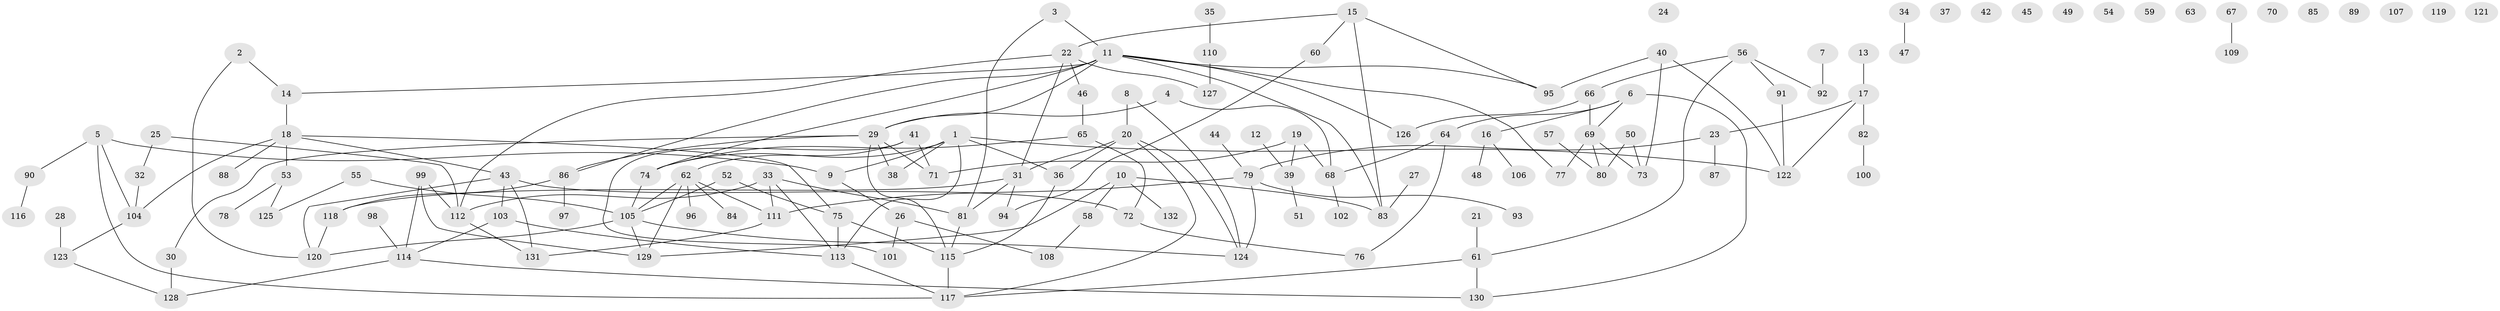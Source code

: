 // coarse degree distribution, {9: 0.021505376344086023, 4: 0.08602150537634409, 2: 0.0967741935483871, 6: 0.03225806451612903, 5: 0.0967741935483871, 1: 0.23655913978494625, 3: 0.1935483870967742, 7: 0.07526881720430108, 0: 0.16129032258064516}
// Generated by graph-tools (version 1.1) at 2025/23/03/03/25 07:23:24]
// undirected, 132 vertices, 168 edges
graph export_dot {
graph [start="1"]
  node [color=gray90,style=filled];
  1;
  2;
  3;
  4;
  5;
  6;
  7;
  8;
  9;
  10;
  11;
  12;
  13;
  14;
  15;
  16;
  17;
  18;
  19;
  20;
  21;
  22;
  23;
  24;
  25;
  26;
  27;
  28;
  29;
  30;
  31;
  32;
  33;
  34;
  35;
  36;
  37;
  38;
  39;
  40;
  41;
  42;
  43;
  44;
  45;
  46;
  47;
  48;
  49;
  50;
  51;
  52;
  53;
  54;
  55;
  56;
  57;
  58;
  59;
  60;
  61;
  62;
  63;
  64;
  65;
  66;
  67;
  68;
  69;
  70;
  71;
  72;
  73;
  74;
  75;
  76;
  77;
  78;
  79;
  80;
  81;
  82;
  83;
  84;
  85;
  86;
  87;
  88;
  89;
  90;
  91;
  92;
  93;
  94;
  95;
  96;
  97;
  98;
  99;
  100;
  101;
  102;
  103;
  104;
  105;
  106;
  107;
  108;
  109;
  110;
  111;
  112;
  113;
  114;
  115;
  116;
  117;
  118;
  119;
  120;
  121;
  122;
  123;
  124;
  125;
  126;
  127;
  128;
  129;
  130;
  131;
  132;
  1 -- 9;
  1 -- 36;
  1 -- 38;
  1 -- 74;
  1 -- 113;
  1 -- 122;
  2 -- 14;
  2 -- 120;
  3 -- 11;
  3 -- 81;
  4 -- 29;
  4 -- 68;
  5 -- 9;
  5 -- 90;
  5 -- 104;
  5 -- 117;
  6 -- 16;
  6 -- 64;
  6 -- 69;
  6 -- 130;
  7 -- 92;
  8 -- 20;
  8 -- 124;
  9 -- 26;
  10 -- 58;
  10 -- 83;
  10 -- 129;
  10 -- 132;
  11 -- 14;
  11 -- 29;
  11 -- 74;
  11 -- 77;
  11 -- 83;
  11 -- 86;
  11 -- 95;
  11 -- 126;
  12 -- 39;
  13 -- 17;
  14 -- 18;
  15 -- 22;
  15 -- 60;
  15 -- 83;
  15 -- 95;
  16 -- 48;
  16 -- 106;
  17 -- 23;
  17 -- 82;
  17 -- 122;
  18 -- 43;
  18 -- 53;
  18 -- 75;
  18 -- 88;
  18 -- 104;
  19 -- 39;
  19 -- 68;
  19 -- 71;
  20 -- 31;
  20 -- 36;
  20 -- 117;
  20 -- 124;
  21 -- 61;
  22 -- 31;
  22 -- 46;
  22 -- 112;
  22 -- 127;
  23 -- 79;
  23 -- 87;
  25 -- 32;
  25 -- 112;
  26 -- 101;
  26 -- 108;
  27 -- 83;
  28 -- 123;
  29 -- 30;
  29 -- 38;
  29 -- 71;
  29 -- 86;
  29 -- 115;
  30 -- 128;
  31 -- 81;
  31 -- 94;
  31 -- 118;
  32 -- 104;
  33 -- 81;
  33 -- 111;
  33 -- 112;
  33 -- 113;
  34 -- 47;
  35 -- 110;
  36 -- 115;
  39 -- 51;
  40 -- 73;
  40 -- 95;
  40 -- 122;
  41 -- 62;
  41 -- 71;
  41 -- 101;
  43 -- 72;
  43 -- 103;
  43 -- 120;
  43 -- 131;
  44 -- 79;
  46 -- 65;
  50 -- 73;
  50 -- 80;
  52 -- 75;
  52 -- 105;
  53 -- 78;
  53 -- 125;
  55 -- 105;
  55 -- 125;
  56 -- 61;
  56 -- 66;
  56 -- 91;
  56 -- 92;
  57 -- 80;
  58 -- 108;
  60 -- 94;
  61 -- 117;
  61 -- 130;
  62 -- 84;
  62 -- 96;
  62 -- 105;
  62 -- 111;
  62 -- 129;
  64 -- 68;
  64 -- 76;
  65 -- 72;
  65 -- 74;
  66 -- 69;
  66 -- 126;
  67 -- 109;
  68 -- 102;
  69 -- 73;
  69 -- 77;
  69 -- 80;
  72 -- 76;
  74 -- 105;
  75 -- 113;
  75 -- 115;
  79 -- 93;
  79 -- 111;
  79 -- 124;
  81 -- 115;
  82 -- 100;
  86 -- 97;
  86 -- 118;
  90 -- 116;
  91 -- 122;
  98 -- 114;
  99 -- 112;
  99 -- 114;
  99 -- 129;
  103 -- 113;
  103 -- 114;
  104 -- 123;
  105 -- 120;
  105 -- 124;
  105 -- 129;
  110 -- 127;
  111 -- 131;
  112 -- 131;
  113 -- 117;
  114 -- 128;
  114 -- 130;
  115 -- 117;
  118 -- 120;
  123 -- 128;
}
